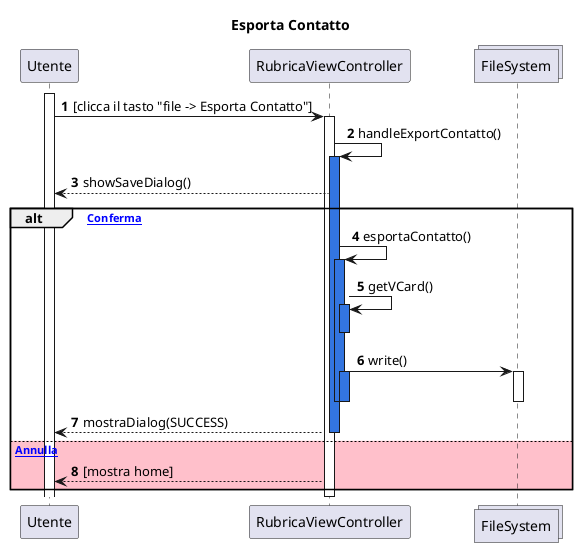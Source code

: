 @startuml 
    title Esporta Contatto
    autonumber

    participant Utente 
    participant RubricaViewController
    collections FileSystem 

    activate Utente
    Utente->RubricaViewController:[clicca il tasto "file -> Esporta Contatto"]
    activate RubricaViewController
    RubricaViewController -> RubricaViewController : handleExportContatto()
    activate RubricaViewController #3375E0
    RubricaViewController --> Utente : showSaveDialog()
    alt [Conferma]
      RubricaViewController -> RubricaViewController : esportaContatto()
      activate RubricaViewController #3375E0
      RubricaViewController -> RubricaViewController : getVCard()
      activate RubricaViewController #3375E0
      deactivate RubricaViewController
        RubricaViewController -> FileSystem : write()
        activate RubricaViewController #3375E0
        deactivate RubricaViewController
        activate FileSystem
        deactivate FileSystem
        deactivate RubricaViewController
        RubricaViewController --> Utente : mostraDialog(SUCCESS)
        deactivate RubricaViewController

    else #pink [Annulla]
      RubricaViewController --> Utente : [mostra home]
    end
    deactivate RubricaViewController 
@enduml
